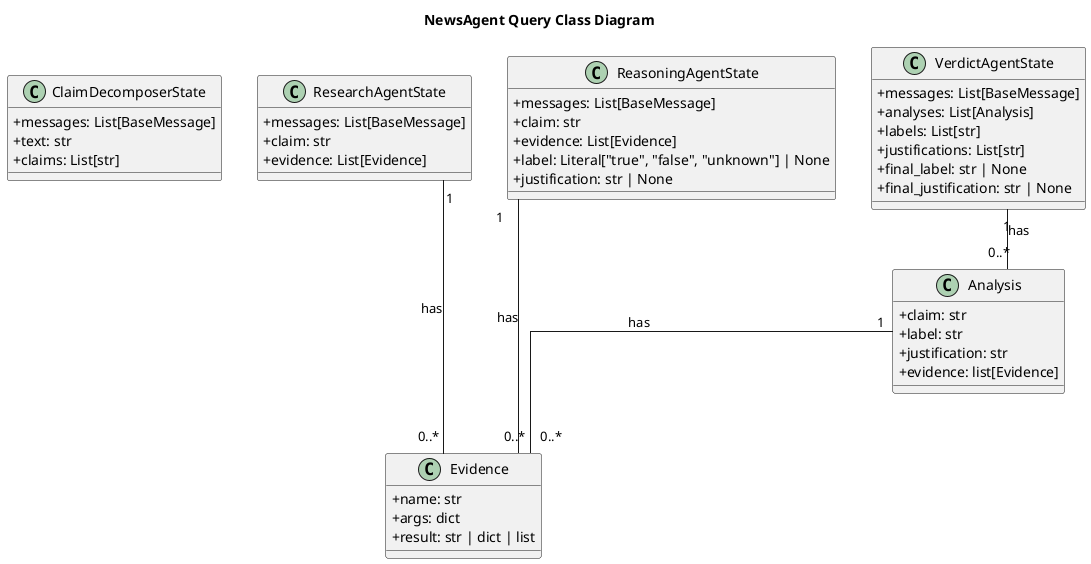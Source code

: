 @startuml AgentStatesClassDiagram

' Force left-to-right layout and orthogonal connectors
' left to right direction
skinparam linetype ortho
skinparam classAttributeIconSize 0

title NewsAgent Query Class Diagram

' Agent states from left to right
class "ClaimDecomposerState" as ClaimDecomposerState {
  + messages: List[BaseMessage]
  + text: str
  + claims: List[str]
}

class "ResearchAgentState" as ResearchAgentState {
  + messages: List[BaseMessage]
  + claim: str
  + evidence: List[Evidence]
}

class "ReasoningAgentState" as ReasoningAgentState {
  + messages: List[BaseMessage]
  + claim: str
  + evidence: List[Evidence]
  + label: Literal["true", "false", "unknown"] | None
  + justification: str | None
}

class "VerdictAgentState" as VerdictAgentState {
  + messages: List[BaseMessage]
  + analyses: List[Analysis]
  + labels: List[str]
  + justifications: List[str]
  + final_label: str | None
  + final_justification: str | None
}

' Explicitly enforce horizontal positioning using hidden links
ClaimDecomposerState -[hidden]right- ResearchAgentState
ResearchAgentState -[hidden]right- ReasoningAgentState
ReasoningAgentState -[hidden]right- VerdictAgentState

' Common Types below agents
class "Evidence" as Evidence {
  + name: str
  + args: dict
  + result: str | dict | list
}

class "Analysis" as Analysis {
  + claim: str
  + label: str
  + justification: str
  + evidence: list[Evidence]
}

ResearchAgentState -[hidden]down- Evidence
VerdictAgentState -[hidden]down- Analysis

' Associations
ResearchAgentState "1" -- "0..*" Evidence : has
ReasoningAgentState "1" -- "0..*" Evidence : has
VerdictAgentState "1" -- "0..*" Analysis : has
Analysis "1" -- "0..*" Evidence : has



@enduml
